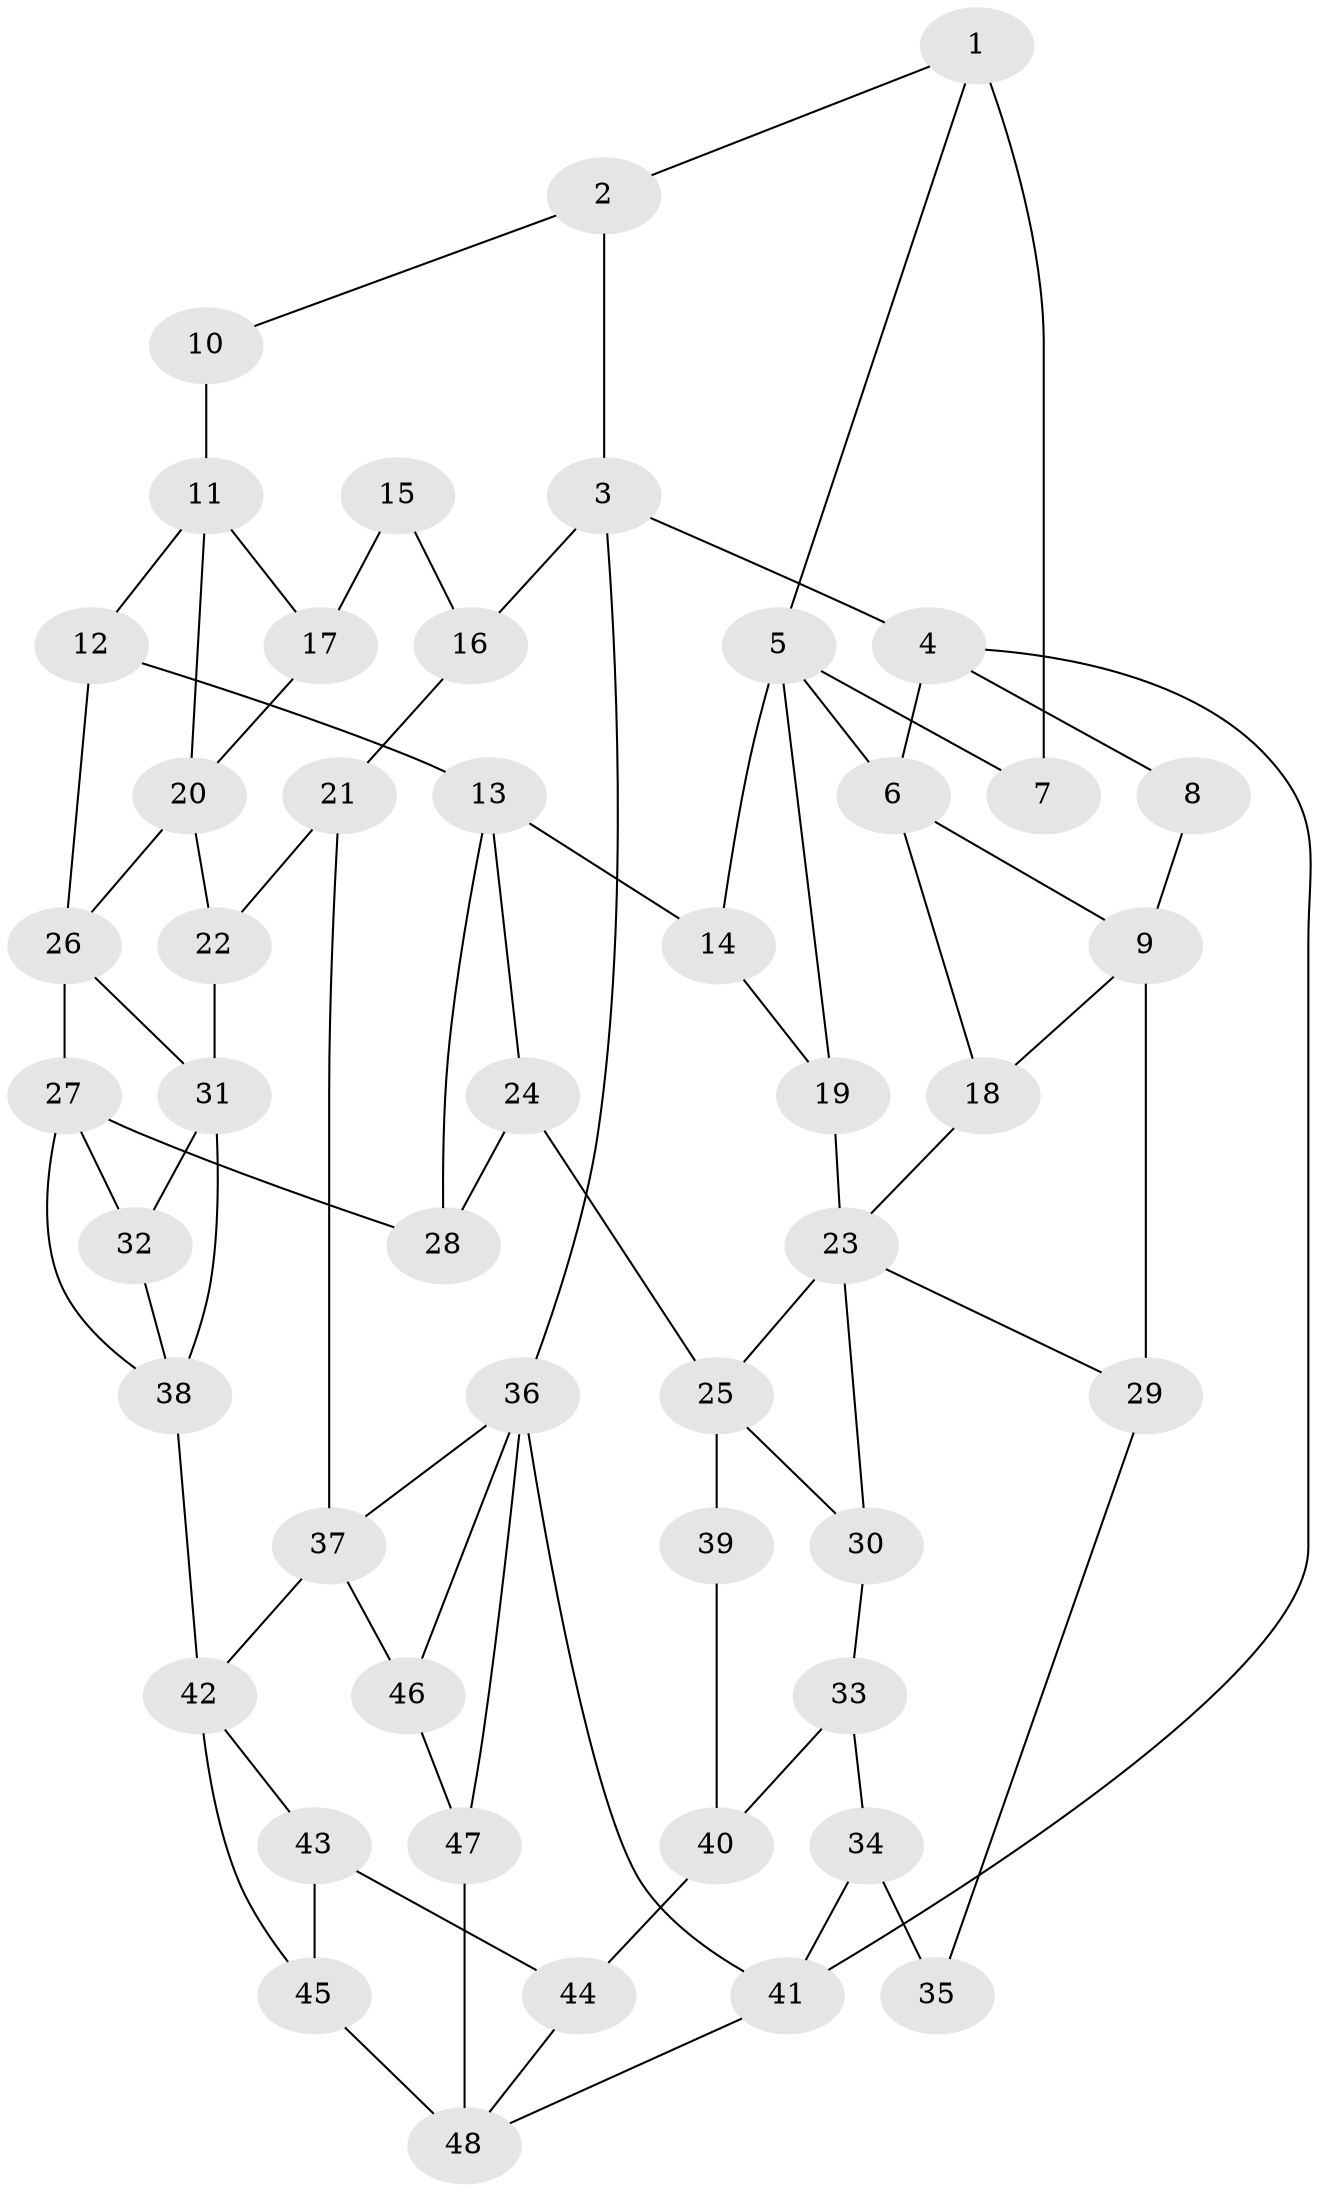 // original degree distribution, {3: 0.0423728813559322, 5: 0.5338983050847458, 6: 0.2288135593220339, 4: 0.19491525423728814}
// Generated by graph-tools (version 1.1) at 2025/54/03/04/25 22:54:19]
// undirected, 48 vertices, 80 edges
graph export_dot {
  node [color=gray90,style=filled];
  1;
  2;
  3;
  4;
  5;
  6;
  7;
  8;
  9;
  10;
  11;
  12;
  13;
  14;
  15;
  16;
  17;
  18;
  19;
  20;
  21;
  22;
  23;
  24;
  25;
  26;
  27;
  28;
  29;
  30;
  31;
  32;
  33;
  34;
  35;
  36;
  37;
  38;
  39;
  40;
  41;
  42;
  43;
  44;
  45;
  46;
  47;
  48;
  1 -- 2 [weight=1.0];
  1 -- 5 [weight=1.0];
  1 -- 7 [weight=2.0];
  2 -- 3 [weight=1.0];
  2 -- 10 [weight=1.0];
  3 -- 4 [weight=1.0];
  3 -- 16 [weight=1.0];
  3 -- 36 [weight=1.0];
  4 -- 6 [weight=1.0];
  4 -- 8 [weight=1.0];
  4 -- 41 [weight=1.0];
  5 -- 6 [weight=2.0];
  5 -- 7 [weight=1.0];
  5 -- 14 [weight=1.0];
  5 -- 19 [weight=1.0];
  6 -- 9 [weight=1.0];
  6 -- 18 [weight=1.0];
  8 -- 9 [weight=2.0];
  9 -- 18 [weight=1.0];
  9 -- 29 [weight=2.0];
  10 -- 11 [weight=2.0];
  11 -- 12 [weight=2.0];
  11 -- 17 [weight=1.0];
  11 -- 20 [weight=1.0];
  12 -- 13 [weight=2.0];
  12 -- 26 [weight=1.0];
  13 -- 14 [weight=2.0];
  13 -- 24 [weight=1.0];
  13 -- 28 [weight=1.0];
  14 -- 19 [weight=1.0];
  15 -- 16 [weight=1.0];
  15 -- 17 [weight=1.0];
  16 -- 21 [weight=1.0];
  17 -- 20 [weight=1.0];
  18 -- 23 [weight=1.0];
  19 -- 23 [weight=2.0];
  20 -- 22 [weight=2.0];
  20 -- 26 [weight=1.0];
  21 -- 22 [weight=1.0];
  21 -- 37 [weight=1.0];
  22 -- 31 [weight=1.0];
  23 -- 25 [weight=1.0];
  23 -- 29 [weight=1.0];
  23 -- 30 [weight=1.0];
  24 -- 25 [weight=2.0];
  24 -- 28 [weight=1.0];
  25 -- 30 [weight=1.0];
  25 -- 39 [weight=2.0];
  26 -- 27 [weight=1.0];
  26 -- 31 [weight=1.0];
  27 -- 28 [weight=2.0];
  27 -- 32 [weight=1.0];
  27 -- 38 [weight=1.0];
  29 -- 35 [weight=1.0];
  30 -- 33 [weight=1.0];
  31 -- 32 [weight=3.0];
  31 -- 38 [weight=1.0];
  32 -- 38 [weight=2.0];
  33 -- 34 [weight=2.0];
  33 -- 40 [weight=3.0];
  34 -- 35 [weight=2.0];
  34 -- 41 [weight=2.0];
  36 -- 37 [weight=1.0];
  36 -- 41 [weight=1.0];
  36 -- 46 [weight=1.0];
  36 -- 47 [weight=1.0];
  37 -- 42 [weight=1.0];
  37 -- 46 [weight=1.0];
  38 -- 42 [weight=2.0];
  39 -- 40 [weight=1.0];
  40 -- 44 [weight=2.0];
  41 -- 48 [weight=1.0];
  42 -- 43 [weight=1.0];
  42 -- 45 [weight=1.0];
  43 -- 44 [weight=2.0];
  43 -- 45 [weight=2.0];
  44 -- 48 [weight=1.0];
  45 -- 48 [weight=1.0];
  46 -- 47 [weight=3.0];
  47 -- 48 [weight=2.0];
}
